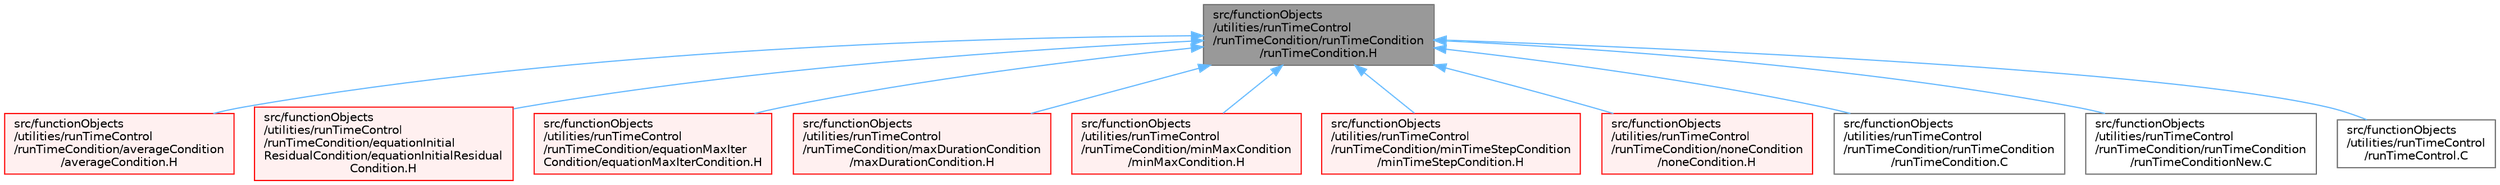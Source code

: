 digraph "src/functionObjects/utilities/runTimeControl/runTimeCondition/runTimeCondition/runTimeCondition.H"
{
 // LATEX_PDF_SIZE
  bgcolor="transparent";
  edge [fontname=Helvetica,fontsize=10,labelfontname=Helvetica,labelfontsize=10];
  node [fontname=Helvetica,fontsize=10,shape=box,height=0.2,width=0.4];
  Node1 [id="Node000001",label="src/functionObjects\l/utilities/runTimeControl\l/runTimeCondition/runTimeCondition\l/runTimeCondition.H",height=0.2,width=0.4,color="gray40", fillcolor="grey60", style="filled", fontcolor="black",tooltip=" "];
  Node1 -> Node2 [id="edge1_Node000001_Node000002",dir="back",color="steelblue1",style="solid",tooltip=" "];
  Node2 [id="Node000002",label="src/functionObjects\l/utilities/runTimeControl\l/runTimeCondition/averageCondition\l/averageCondition.H",height=0.2,width=0.4,color="red", fillcolor="#FFF0F0", style="filled",URL="$averageCondition_8H.html",tooltip=" "];
  Node1 -> Node4 [id="edge2_Node000001_Node000004",dir="back",color="steelblue1",style="solid",tooltip=" "];
  Node4 [id="Node000004",label="src/functionObjects\l/utilities/runTimeControl\l/runTimeCondition/equationInitial\lResidualCondition/equationInitialResidual\lCondition.H",height=0.2,width=0.4,color="red", fillcolor="#FFF0F0", style="filled",URL="$equationInitialResidualCondition_8H.html",tooltip=" "];
  Node1 -> Node6 [id="edge3_Node000001_Node000006",dir="back",color="steelblue1",style="solid",tooltip=" "];
  Node6 [id="Node000006",label="src/functionObjects\l/utilities/runTimeControl\l/runTimeCondition/equationMaxIter\lCondition/equationMaxIterCondition.H",height=0.2,width=0.4,color="red", fillcolor="#FFF0F0", style="filled",URL="$equationMaxIterCondition_8H.html",tooltip=" "];
  Node1 -> Node8 [id="edge4_Node000001_Node000008",dir="back",color="steelblue1",style="solid",tooltip=" "];
  Node8 [id="Node000008",label="src/functionObjects\l/utilities/runTimeControl\l/runTimeCondition/maxDurationCondition\l/maxDurationCondition.H",height=0.2,width=0.4,color="red", fillcolor="#FFF0F0", style="filled",URL="$maxDurationCondition_8H.html",tooltip=" "];
  Node1 -> Node10 [id="edge5_Node000001_Node000010",dir="back",color="steelblue1",style="solid",tooltip=" "];
  Node10 [id="Node000010",label="src/functionObjects\l/utilities/runTimeControl\l/runTimeCondition/minMaxCondition\l/minMaxCondition.H",height=0.2,width=0.4,color="red", fillcolor="#FFF0F0", style="filled",URL="$minMaxCondition_8H.html",tooltip=" "];
  Node1 -> Node12 [id="edge6_Node000001_Node000012",dir="back",color="steelblue1",style="solid",tooltip=" "];
  Node12 [id="Node000012",label="src/functionObjects\l/utilities/runTimeControl\l/runTimeCondition/minTimeStepCondition\l/minTimeStepCondition.H",height=0.2,width=0.4,color="red", fillcolor="#FFF0F0", style="filled",URL="$minTimeStepCondition_8H.html",tooltip=" "];
  Node1 -> Node14 [id="edge7_Node000001_Node000014",dir="back",color="steelblue1",style="solid",tooltip=" "];
  Node14 [id="Node000014",label="src/functionObjects\l/utilities/runTimeControl\l/runTimeCondition/noneCondition\l/noneCondition.H",height=0.2,width=0.4,color="red", fillcolor="#FFF0F0", style="filled",URL="$noneCondition_8H.html",tooltip=" "];
  Node1 -> Node16 [id="edge8_Node000001_Node000016",dir="back",color="steelblue1",style="solid",tooltip=" "];
  Node16 [id="Node000016",label="src/functionObjects\l/utilities/runTimeControl\l/runTimeCondition/runTimeCondition\l/runTimeCondition.C",height=0.2,width=0.4,color="grey40", fillcolor="white", style="filled",URL="$runTimeCondition_8C.html",tooltip=" "];
  Node1 -> Node17 [id="edge9_Node000001_Node000017",dir="back",color="steelblue1",style="solid",tooltip=" "];
  Node17 [id="Node000017",label="src/functionObjects\l/utilities/runTimeControl\l/runTimeCondition/runTimeCondition\l/runTimeConditionNew.C",height=0.2,width=0.4,color="grey40", fillcolor="white", style="filled",URL="$runTimeConditionNew_8C.html",tooltip=" "];
  Node1 -> Node18 [id="edge10_Node000001_Node000018",dir="back",color="steelblue1",style="solid",tooltip=" "];
  Node18 [id="Node000018",label="src/functionObjects\l/utilities/runTimeControl\l/runTimeControl.C",height=0.2,width=0.4,color="grey40", fillcolor="white", style="filled",URL="$runTimeControl_8C.html",tooltip=" "];
}
